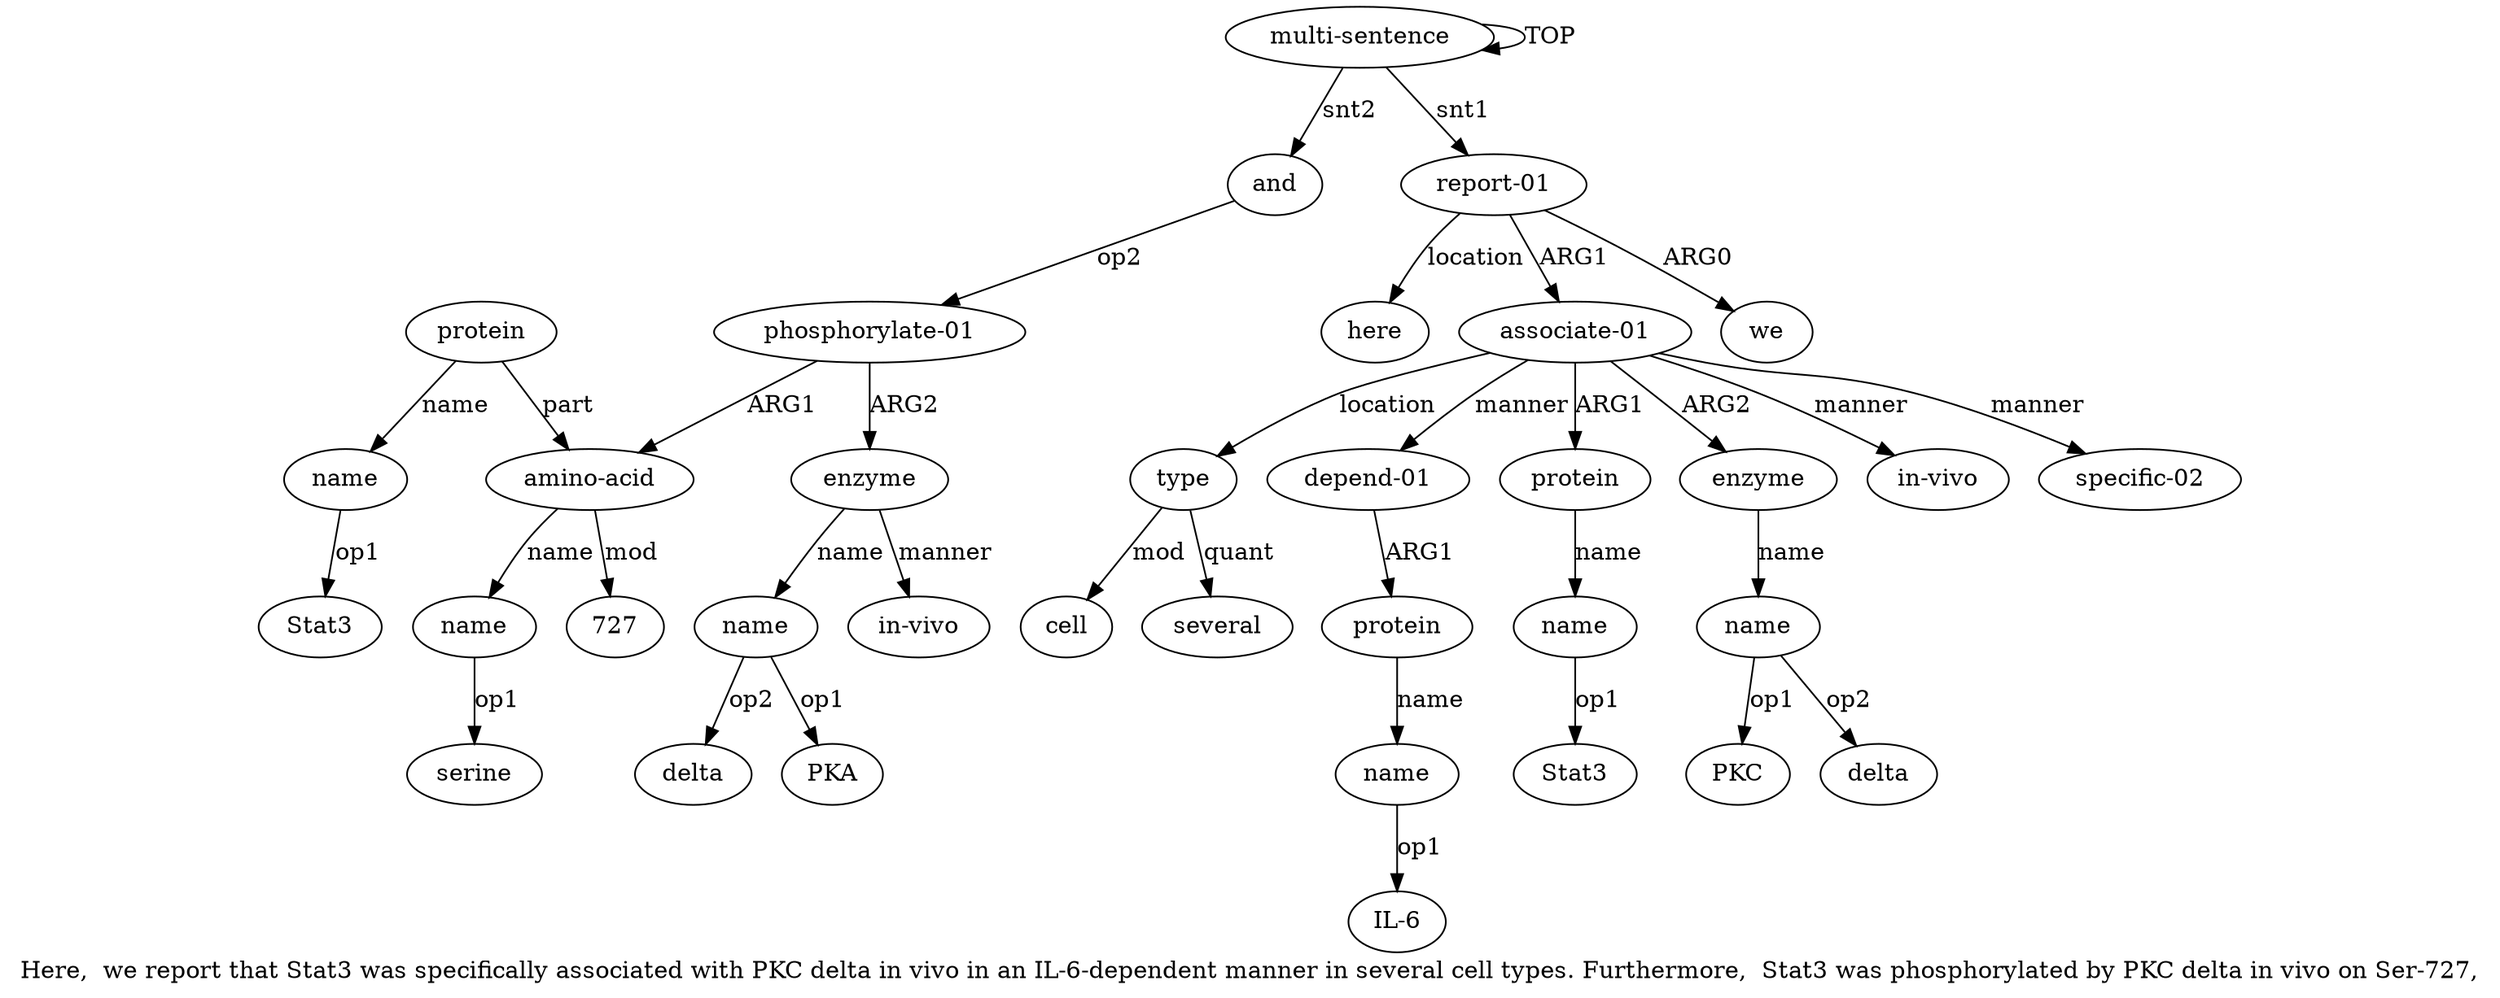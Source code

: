 digraph  {
	graph [label="Here,  we report that Stat3 was specifically associated with PKC delta in vivo in an IL-6-dependent manner in several cell types. \
Furthermore,  Stat3 was phosphorylated by PKC delta in vivo on Ser-727,"];
	node [label="\N"];
	a20	 [color=black,
		gold_ind=20,
		gold_label=name,
		label=name,
		test_ind=20,
		test_label=name];
	"a20 serine"	 [color=black,
		gold_ind=-1,
		gold_label=serine,
		label=serine,
		test_ind=-1,
		test_label=serine];
	a20 -> "a20 serine" [key=0,
	color=black,
	gold_label=op1,
	label=op1,
	test_label=op1];
a21 [color=black,
	gold_ind=21,
	gold_label=protein,
	label=protein,
	test_ind=21,
	test_label=protein];
a22 [color=black,
	gold_ind=22,
	gold_label=name,
	label=name,
	test_ind=22,
	test_label=name];
a21 -> a22 [key=0,
color=black,
gold_label=name,
label=name,
test_label=name];
a19 [color=black,
gold_ind=19,
gold_label="amino-acid",
label="amino-acid",
test_ind=19,
test_label="amino-acid"];
a21 -> a19 [key=0,
color=black,
gold_label=part,
label=part,
test_label=part];
"a22 Stat3" [color=black,
gold_ind=-1,
gold_label=Stat3,
label=Stat3,
test_ind=-1,
test_label=Stat3];
a22 -> "a22 Stat3" [key=0,
color=black,
gold_label=op1,
label=op1,
test_label=op1];
a23 [color=black,
gold_ind=23,
gold_label=enzyme,
label=enzyme,
test_ind=23,
test_label=enzyme];
a24 [color=black,
gold_ind=24,
gold_label=name,
label=name,
test_ind=24,
test_label=name];
a23 -> a24 [key=0,
color=black,
gold_label=name,
label=name,
test_label=name];
a25 [color=black,
gold_ind=25,
gold_label="in-vivo",
label="in-vivo",
test_ind=25,
test_label="in-vivo"];
a23 -> a25 [key=0,
color=black,
gold_label=manner,
label=manner,
test_label=manner];
"a24 delta" [color=black,
gold_ind=-1,
gold_label=delta,
label=delta,
test_ind=-1,
test_label=delta];
a24 -> "a24 delta" [key=0,
color=black,
gold_label=op2,
label=op2,
test_label=op2];
"a24 PKA" [color=black,
gold_ind=-1,
gold_label=PKA,
label=PKA,
test_ind=-1,
test_label=PKA];
a24 -> "a24 PKA" [key=0,
color=black,
gold_label=op1,
label=op1,
test_label=op1];
"a5 Stat3" [color=black,
gold_ind=-1,
gold_label=Stat3,
label=Stat3,
test_ind=-1,
test_label=Stat3];
"a15 IL-6" [color=black,
gold_ind=-1,
gold_label="IL-6",
label="IL-6",
test_ind=-1,
test_label="IL-6"];
"a7 PKC" [color=black,
gold_ind=-1,
gold_label=PKC,
label=PKC,
test_ind=-1,
test_label=PKC];
"a7 delta" [color=black,
gold_ind=-1,
gold_label=delta,
label=delta,
test_ind=-1,
test_label=delta];
a15 [color=black,
gold_ind=15,
gold_label=name,
label=name,
test_ind=15,
test_label=name];
a15 -> "a15 IL-6" [key=0,
color=black,
gold_label=op1,
label=op1,
test_label=op1];
a14 [color=black,
gold_ind=14,
gold_label=protein,
label=protein,
test_ind=14,
test_label=protein];
a14 -> a15 [key=0,
color=black,
gold_label=name,
label=name,
test_label=name];
a17 [color=black,
gold_ind=17,
gold_label=and,
label=and,
test_ind=17,
test_label=and];
a18 [color=black,
gold_ind=18,
gold_label="phosphorylate-01",
label="phosphorylate-01",
test_ind=18,
test_label="phosphorylate-01"];
a17 -> a18 [key=0,
color=black,
gold_label=op2,
label=op2,
test_label=op2];
a16 [color=black,
gold_ind=16,
gold_label=here,
label=here,
test_ind=16,
test_label=here];
a11 [color=black,
gold_ind=11,
gold_label=cell,
label=cell,
test_ind=11,
test_label=cell];
a10 [color=black,
gold_ind=10,
gold_label=type,
label=type,
test_ind=10,
test_label=type];
a10 -> a11 [key=0,
color=black,
gold_label=mod,
label=mod,
test_label=mod];
a12 [color=black,
gold_ind=12,
gold_label=several,
label=several,
test_ind=12,
test_label=several];
a10 -> a12 [key=0,
color=black,
gold_label=quant,
label=quant,
test_label=quant];
a13 [color=black,
gold_ind=13,
gold_label="depend-01",
label="depend-01",
test_ind=13,
test_label="depend-01"];
a13 -> a14 [key=0,
color=black,
gold_label=ARG1,
label=ARG1,
test_label=ARG1];
a19 -> a20 [key=0,
color=black,
gold_label=name,
label=name,
test_label=name];
"a19 727" [color=black,
gold_ind=-1,
gold_label=727,
label=727,
test_ind=-1,
test_label=727];
a19 -> "a19 727" [key=0,
color=black,
gold_label=mod,
label=mod,
test_label=mod];
a18 -> a23 [key=0,
color=black,
gold_label=ARG2,
label=ARG2,
test_label=ARG2];
a18 -> a19 [key=0,
color=black,
gold_label=ARG1,
label=ARG1,
test_label=ARG1];
a1 [color=black,
gold_ind=1,
gold_label="report-01",
label="report-01",
test_ind=1,
test_label="report-01"];
a1 -> a16 [key=0,
color=black,
gold_label=location,
label=location,
test_label=location];
a3 [color=black,
gold_ind=3,
gold_label="associate-01",
label="associate-01",
test_ind=3,
test_label="associate-01"];
a1 -> a3 [key=0,
color=black,
gold_label=ARG1,
label=ARG1,
test_label=ARG1];
a2 [color=black,
gold_ind=2,
gold_label=we,
label=we,
test_ind=2,
test_label=we];
a1 -> a2 [key=0,
color=black,
gold_label=ARG0,
label=ARG0,
test_label=ARG0];
a0 [color=black,
gold_ind=0,
gold_label="multi-sentence",
label="multi-sentence",
test_ind=0,
test_label="multi-sentence"];
a0 -> a17 [key=0,
color=black,
gold_label=snt2,
label=snt2,
test_label=snt2];
a0 -> a1 [key=0,
color=black,
gold_label=snt1,
label=snt1,
test_label=snt1];
a0 -> a0 [key=0,
color=black,
gold_label=TOP,
label=TOP,
test_label=TOP];
a3 -> a10 [key=0,
color=black,
gold_label=location,
label=location,
test_label=location];
a3 -> a13 [key=0,
color=black,
gold_label=manner,
label=manner,
test_label=manner];
a4 [color=black,
gold_ind=4,
gold_label=protein,
label=protein,
test_ind=4,
test_label=protein];
a3 -> a4 [key=0,
color=black,
gold_label=ARG1,
label=ARG1,
test_label=ARG1];
a6 [color=black,
gold_ind=6,
gold_label=enzyme,
label=enzyme,
test_ind=6,
test_label=enzyme];
a3 -> a6 [key=0,
color=black,
gold_label=ARG2,
label=ARG2,
test_label=ARG2];
a9 [color=black,
gold_ind=9,
gold_label="in-vivo",
label="in-vivo",
test_ind=9,
test_label="in-vivo"];
a3 -> a9 [key=0,
color=black,
gold_label=manner,
label=manner,
test_label=manner];
a8 [color=black,
gold_ind=8,
gold_label="specific-02",
label="specific-02",
test_ind=8,
test_label="specific-02"];
a3 -> a8 [key=0,
color=black,
gold_label=manner,
label=manner,
test_label=manner];
a5 [color=black,
gold_ind=5,
gold_label=name,
label=name,
test_ind=5,
test_label=name];
a5 -> "a5 Stat3" [key=0,
color=black,
gold_label=op1,
label=op1,
test_label=op1];
a4 -> a5 [key=0,
color=black,
gold_label=name,
label=name,
test_label=name];
a7 [color=black,
gold_ind=7,
gold_label=name,
label=name,
test_ind=7,
test_label=name];
a7 -> "a7 PKC" [key=0,
color=black,
gold_label=op1,
label=op1,
test_label=op1];
a7 -> "a7 delta" [key=0,
color=black,
gold_label=op2,
label=op2,
test_label=op2];
a6 -> a7 [key=0,
color=black,
gold_label=name,
label=name,
test_label=name];
}
